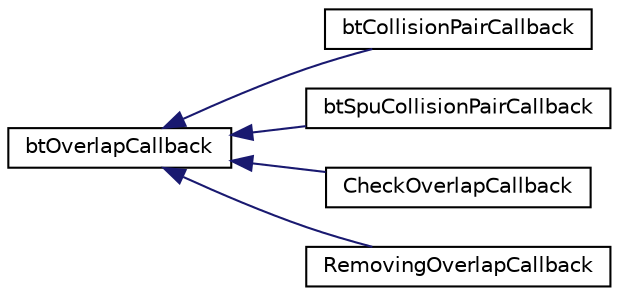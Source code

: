 digraph "Graphical Class Hierarchy"
{
  edge [fontname="Helvetica",fontsize="10",labelfontname="Helvetica",labelfontsize="10"];
  node [fontname="Helvetica",fontsize="10",shape=record];
  rankdir="LR";
  Node1 [label="btOverlapCallback",height=0.2,width=0.4,color="black", fillcolor="white", style="filled",URL="$structbt_overlap_callback.html"];
  Node1 -> Node2 [dir="back",color="midnightblue",fontsize="10",style="solid",fontname="Helvetica"];
  Node2 [label="btCollisionPairCallback",height=0.2,width=0.4,color="black", fillcolor="white", style="filled",URL="$classbt_collision_pair_callback.html"];
  Node1 -> Node3 [dir="back",color="midnightblue",fontsize="10",style="solid",fontname="Helvetica"];
  Node3 [label="btSpuCollisionPairCallback",height=0.2,width=0.4,color="black", fillcolor="white", style="filled",URL="$classbt_spu_collision_pair_callback.html"];
  Node1 -> Node4 [dir="back",color="midnightblue",fontsize="10",style="solid",fontname="Helvetica"];
  Node4 [label="CheckOverlapCallback",height=0.2,width=0.4,color="black", fillcolor="white", style="filled",URL="$class_check_overlap_callback.html"];
  Node1 -> Node5 [dir="back",color="midnightblue",fontsize="10",style="solid",fontname="Helvetica"];
  Node5 [label="RemovingOverlapCallback",height=0.2,width=0.4,color="black", fillcolor="white", style="filled",URL="$class_removing_overlap_callback.html"];
}
